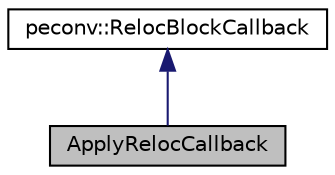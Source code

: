 digraph "ApplyRelocCallback"
{
 // LATEX_PDF_SIZE
  edge [fontname="Helvetica",fontsize="10",labelfontname="Helvetica",labelfontsize="10"];
  node [fontname="Helvetica",fontsize="10",shape=record];
  Node1 [label="ApplyRelocCallback",height=0.2,width=0.4,color="black", fillcolor="grey75", style="filled", fontcolor="black",tooltip=" "];
  Node2 -> Node1 [dir="back",color="midnightblue",fontsize="10",style="solid",fontname="Helvetica"];
  Node2 [label="peconv::RelocBlockCallback",height=0.2,width=0.4,color="black", fillcolor="white", style="filled",URL="$classpeconv_1_1_reloc_block_callback.html",tooltip=" "];
}
